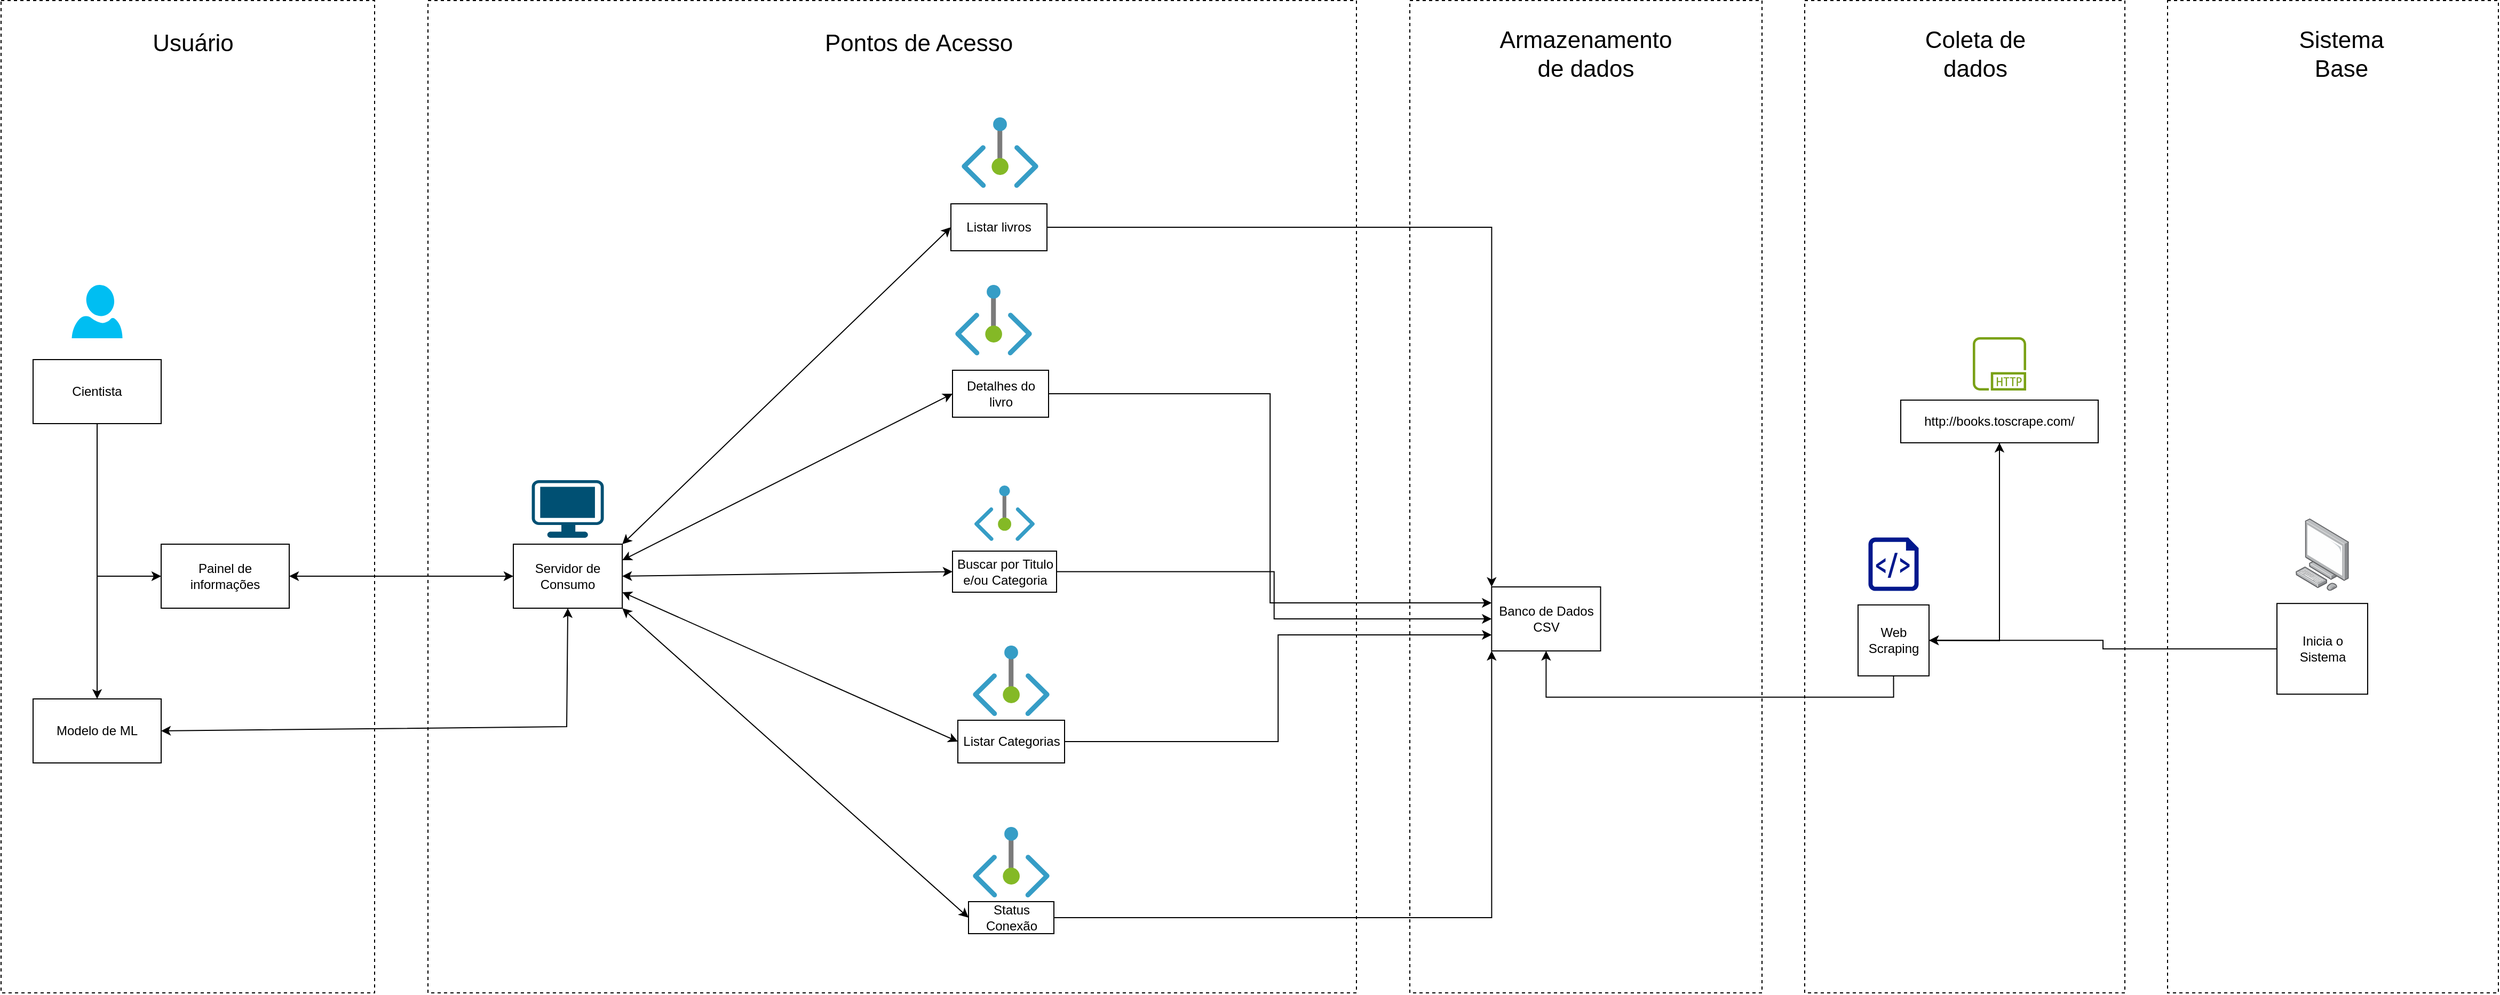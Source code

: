 <mxfile version="28.0.7">
  <diagram name="Página-1" id="dUXgnm7yONLz69N2s4dn">
    <mxGraphModel dx="3311" dy="1379" grid="1" gridSize="10" guides="1" tooltips="1" connect="1" arrows="1" fold="1" page="1" pageScale="1" pageWidth="827" pageHeight="1169" math="0" shadow="0">
      <root>
        <mxCell id="0" />
        <mxCell id="1" parent="0" />
        <mxCell id="Ir2DKbdVODXzLXh9O0Dr-135" value="" style="rounded=0;whiteSpace=wrap;html=1;fillColor=none;dashed=1;" vertex="1" parent="1">
          <mxGeometry x="-140" y="89.53" width="870" height="930" as="geometry" />
        </mxCell>
        <mxCell id="Ir2DKbdVODXzLXh9O0Dr-30" value="" style="group" vertex="1" connectable="0" parent="1">
          <mxGeometry x="351.5" y="534" width="97.5" height="110" as="geometry" />
        </mxCell>
        <mxCell id="Ir2DKbdVODXzLXh9O0Dr-22" value="" style="image;aspect=fixed;html=1;points=[];align=center;fontSize=12;image=img/lib/azure2/networking/Private_Endpoint.svg;" vertex="1" parent="Ir2DKbdVODXzLXh9O0Dr-30">
          <mxGeometry x="20.461" y="10" width="56.571" height="51.857" as="geometry" />
        </mxCell>
        <mxCell id="Ir2DKbdVODXzLXh9O0Dr-28" value="Buscar por Titulo e/ou Categoria" style="rounded=0;whiteSpace=wrap;html=1;" vertex="1" parent="Ir2DKbdVODXzLXh9O0Dr-30">
          <mxGeometry y="71.5" width="97.5" height="38.5" as="geometry" />
        </mxCell>
        <mxCell id="Ir2DKbdVODXzLXh9O0Dr-31" value="" style="group" vertex="1" connectable="0" parent="1">
          <mxGeometry x="351.5" y="356" width="90" height="124" as="geometry" />
        </mxCell>
        <mxCell id="Ir2DKbdVODXzLXh9O0Dr-21" value="" style="image;aspect=fixed;html=1;points=[];align=center;fontSize=12;image=img/lib/azure2/networking/Private_Endpoint.svg;" vertex="1" parent="Ir2DKbdVODXzLXh9O0Dr-31">
          <mxGeometry x="2.5" width="72" height="66" as="geometry" />
        </mxCell>
        <mxCell id="Ir2DKbdVODXzLXh9O0Dr-29" value="Detalhes do livro" style="rounded=0;whiteSpace=wrap;html=1;" vertex="1" parent="Ir2DKbdVODXzLXh9O0Dr-31">
          <mxGeometry y="80" width="90" height="44" as="geometry" />
        </mxCell>
        <mxCell id="Ir2DKbdVODXzLXh9O0Dr-33" value="" style="group" vertex="1" connectable="0" parent="1">
          <mxGeometry x="366.5" y="684" width="90" height="120" as="geometry" />
        </mxCell>
        <mxCell id="Ir2DKbdVODXzLXh9O0Dr-23" value="" style="image;aspect=fixed;html=1;points=[];align=center;fontSize=12;image=img/lib/azure2/networking/Private_Endpoint.svg;" vertex="1" parent="Ir2DKbdVODXzLXh9O0Dr-33">
          <mxGeometry x="4" y="10" width="72" height="66" as="geometry" />
        </mxCell>
        <mxCell id="Ir2DKbdVODXzLXh9O0Dr-26" value="Listar Categorias" style="rounded=0;whiteSpace=wrap;html=1;" vertex="1" parent="Ir2DKbdVODXzLXh9O0Dr-33">
          <mxGeometry x="-10" y="80" width="100" height="40" as="geometry" />
        </mxCell>
        <mxCell id="Ir2DKbdVODXzLXh9O0Dr-34" value="" style="group" vertex="1" connectable="0" parent="1">
          <mxGeometry x="366.5" y="854" width="80" height="110" as="geometry" />
        </mxCell>
        <mxCell id="Ir2DKbdVODXzLXh9O0Dr-24" value="" style="image;aspect=fixed;html=1;points=[];align=center;fontSize=12;image=img/lib/azure2/networking/Private_Endpoint.svg;" vertex="1" parent="Ir2DKbdVODXzLXh9O0Dr-34">
          <mxGeometry x="4" y="10" width="72" height="66" as="geometry" />
        </mxCell>
        <mxCell id="Ir2DKbdVODXzLXh9O0Dr-25" value="Status Conexão" style="rounded=0;whiteSpace=wrap;html=1;" vertex="1" parent="Ir2DKbdVODXzLXh9O0Dr-34">
          <mxGeometry y="80" width="80" height="30" as="geometry" />
        </mxCell>
        <mxCell id="Ir2DKbdVODXzLXh9O0Dr-59" style="edgeStyle=orthogonalEdgeStyle;rounded=0;orthogonalLoop=1;jettySize=auto;html=1;exitX=1;exitY=0.5;exitDx=0;exitDy=0;entryX=0;entryY=0;entryDx=0;entryDy=0;" edge="1" parent="1" source="Ir2DKbdVODXzLXh9O0Dr-27" target="Ir2DKbdVODXzLXh9O0Dr-71">
          <mxGeometry relative="1" as="geometry" />
        </mxCell>
        <mxCell id="Ir2DKbdVODXzLXh9O0Dr-60" style="edgeStyle=orthogonalEdgeStyle;rounded=0;orthogonalLoop=1;jettySize=auto;html=1;entryX=0;entryY=0.25;entryDx=0;entryDy=0;" edge="1" parent="1" source="Ir2DKbdVODXzLXh9O0Dr-29" target="Ir2DKbdVODXzLXh9O0Dr-71">
          <mxGeometry relative="1" as="geometry" />
        </mxCell>
        <mxCell id="Ir2DKbdVODXzLXh9O0Dr-61" style="edgeStyle=orthogonalEdgeStyle;rounded=0;orthogonalLoop=1;jettySize=auto;html=1;entryX=0;entryY=0.5;entryDx=0;entryDy=0;" edge="1" parent="1" source="Ir2DKbdVODXzLXh9O0Dr-28" target="Ir2DKbdVODXzLXh9O0Dr-71">
          <mxGeometry relative="1" as="geometry" />
        </mxCell>
        <mxCell id="Ir2DKbdVODXzLXh9O0Dr-62" style="edgeStyle=orthogonalEdgeStyle;rounded=0;orthogonalLoop=1;jettySize=auto;html=1;entryX=0;entryY=0.75;entryDx=0;entryDy=0;" edge="1" parent="1" source="Ir2DKbdVODXzLXh9O0Dr-26" target="Ir2DKbdVODXzLXh9O0Dr-71">
          <mxGeometry relative="1" as="geometry" />
        </mxCell>
        <mxCell id="Ir2DKbdVODXzLXh9O0Dr-63" style="edgeStyle=orthogonalEdgeStyle;rounded=0;orthogonalLoop=1;jettySize=auto;html=1;entryX=0;entryY=1;entryDx=0;entryDy=0;exitX=1;exitY=0.5;exitDx=0;exitDy=0;" edge="1" parent="1" source="Ir2DKbdVODXzLXh9O0Dr-25" target="Ir2DKbdVODXzLXh9O0Dr-71">
          <mxGeometry relative="1" as="geometry" />
        </mxCell>
        <mxCell id="Ir2DKbdVODXzLXh9O0Dr-75" value="" style="group" vertex="1" connectable="0" parent="1">
          <mxGeometry x="-60" y="529" width="102.07" height="130" as="geometry" />
        </mxCell>
        <mxCell id="Ir2DKbdVODXzLXh9O0Dr-76" value="" style="points=[[0.03,0.03,0],[0.5,0,0],[0.97,0.03,0],[1,0.4,0],[0.97,0.745,0],[0.5,1,0],[0.03,0.745,0],[0,0.4,0]];verticalLabelPosition=bottom;sketch=0;html=1;verticalAlign=top;aspect=fixed;align=center;pointerEvents=1;shape=mxgraph.cisco19.workstation;fillColor=#005073;strokeColor=none;" vertex="1" parent="Ir2DKbdVODXzLXh9O0Dr-75">
          <mxGeometry x="17.28" y="10" width="67.5" height="54" as="geometry" />
        </mxCell>
        <mxCell id="Ir2DKbdVODXzLXh9O0Dr-77" value="Servidor de Consumo" style="rounded=0;whiteSpace=wrap;html=1;" vertex="1" parent="Ir2DKbdVODXzLXh9O0Dr-75">
          <mxGeometry y="70" width="102.07" height="60" as="geometry" />
        </mxCell>
        <mxCell id="Ir2DKbdVODXzLXh9O0Dr-84" value="" style="endArrow=classic;startArrow=classic;html=1;rounded=0;entryX=0;entryY=0.5;entryDx=0;entryDy=0;exitX=1;exitY=0.75;exitDx=0;exitDy=0;" edge="1" parent="1" source="Ir2DKbdVODXzLXh9O0Dr-77" target="Ir2DKbdVODXzLXh9O0Dr-26">
          <mxGeometry width="50" height="50" relative="1" as="geometry">
            <mxPoint x="-10" y="639" as="sourcePoint" />
            <mxPoint x="220" y="539" as="targetPoint" />
            <Array as="points" />
          </mxGeometry>
        </mxCell>
        <mxCell id="Ir2DKbdVODXzLXh9O0Dr-86" value="" style="endArrow=classic;startArrow=classic;html=1;rounded=0;entryX=1;entryY=1;entryDx=0;entryDy=0;exitX=0;exitY=0.5;exitDx=0;exitDy=0;" edge="1" parent="1" source="Ir2DKbdVODXzLXh9O0Dr-25" target="Ir2DKbdVODXzLXh9O0Dr-77">
          <mxGeometry width="50" height="50" relative="1" as="geometry">
            <mxPoint x="170" y="589" as="sourcePoint" />
            <mxPoint x="220" y="539" as="targetPoint" />
          </mxGeometry>
        </mxCell>
        <mxCell id="Ir2DKbdVODXzLXh9O0Dr-88" value="" style="endArrow=classic;startArrow=classic;html=1;rounded=0;entryX=1;entryY=0.5;entryDx=0;entryDy=0;exitX=0;exitY=0.5;exitDx=0;exitDy=0;" edge="1" parent="1" source="Ir2DKbdVODXzLXh9O0Dr-28" target="Ir2DKbdVODXzLXh9O0Dr-77">
          <mxGeometry width="50" height="50" relative="1" as="geometry">
            <mxPoint x="930" y="1114" as="sourcePoint" />
            <mxPoint x="1133" y="849" as="targetPoint" />
          </mxGeometry>
        </mxCell>
        <mxCell id="Ir2DKbdVODXzLXh9O0Dr-89" value="" style="endArrow=classic;startArrow=classic;html=1;rounded=0;exitX=0;exitY=0.5;exitDx=0;exitDy=0;entryX=1;entryY=0.25;entryDx=0;entryDy=0;" edge="1" parent="1" source="Ir2DKbdVODXzLXh9O0Dr-29" target="Ir2DKbdVODXzLXh9O0Dr-77">
          <mxGeometry width="50" height="50" relative="1" as="geometry">
            <mxPoint x="650" y="419" as="sourcePoint" />
            <mxPoint x="-10" y="604" as="targetPoint" />
          </mxGeometry>
        </mxCell>
        <mxCell id="Ir2DKbdVODXzLXh9O0Dr-90" value="" style="endArrow=classic;startArrow=classic;html=1;rounded=0;exitX=0;exitY=0.5;exitDx=0;exitDy=0;entryX=1;entryY=0;entryDx=0;entryDy=0;" edge="1" parent="1" source="Ir2DKbdVODXzLXh9O0Dr-27" target="Ir2DKbdVODXzLXh9O0Dr-77">
          <mxGeometry width="50" height="50" relative="1" as="geometry">
            <mxPoint x="650" y="275" as="sourcePoint" />
            <mxPoint x="-10" y="589" as="targetPoint" />
          </mxGeometry>
        </mxCell>
        <mxCell id="Ir2DKbdVODXzLXh9O0Dr-91" value="Modelo de ML" style="rounded=0;whiteSpace=wrap;html=1;" vertex="1" parent="1">
          <mxGeometry x="-510" y="744.0" width="120" height="60" as="geometry" />
        </mxCell>
        <mxCell id="Ir2DKbdVODXzLXh9O0Dr-107" style="edgeStyle=orthogonalEdgeStyle;rounded=0;orthogonalLoop=1;jettySize=auto;html=1;exitX=1;exitY=0.5;exitDx=0;exitDy=0;entryX=0.5;entryY=1;entryDx=0;entryDy=0;" edge="1" parent="1" source="Ir2DKbdVODXzLXh9O0Dr-41" target="Ir2DKbdVODXzLXh9O0Dr-103">
          <mxGeometry relative="1" as="geometry" />
        </mxCell>
        <mxCell id="Ir2DKbdVODXzLXh9O0Dr-100" value="" style="rounded=0;whiteSpace=wrap;html=1;fillColor=none;dashed=1;" vertex="1" parent="1">
          <mxGeometry x="1490" y="89.53" width="310" height="930" as="geometry" />
        </mxCell>
        <mxCell id="Ir2DKbdVODXzLXh9O0Dr-108" style="edgeStyle=orthogonalEdgeStyle;rounded=0;orthogonalLoop=1;jettySize=auto;html=1;entryX=1;entryY=0.5;entryDx=0;entryDy=0;" edge="1" parent="1" source="Ir2DKbdVODXzLXh9O0Dr-103" target="Ir2DKbdVODXzLXh9O0Dr-41">
          <mxGeometry relative="1" as="geometry" />
        </mxCell>
        <mxCell id="Ir2DKbdVODXzLXh9O0Dr-110" value="" style="group" vertex="1" connectable="0" parent="1">
          <mxGeometry x="1200" y="586.73" width="66.5" height="135.68" as="geometry" />
        </mxCell>
        <mxCell id="Ir2DKbdVODXzLXh9O0Dr-13" value="" style="sketch=0;aspect=fixed;pointerEvents=1;shadow=0;dashed=0;html=1;strokeColor=none;labelPosition=center;verticalLabelPosition=bottom;verticalAlign=top;align=center;fillColor=#00188D;shape=mxgraph.azure.script_file" vertex="1" parent="Ir2DKbdVODXzLXh9O0Dr-110">
          <mxGeometry x="9.75" y="6" width="47" height="50" as="geometry" />
        </mxCell>
        <mxCell id="Ir2DKbdVODXzLXh9O0Dr-41" value="Web Scraping" style="whiteSpace=wrap;html=1;aspect=fixed;" vertex="1" parent="Ir2DKbdVODXzLXh9O0Dr-110">
          <mxGeometry y="69.18" width="66.5" height="66.5" as="geometry" />
        </mxCell>
        <mxCell id="Ir2DKbdVODXzLXh9O0Dr-112" value="" style="group;strokeColor=none;" vertex="1" connectable="0" parent="1">
          <mxGeometry x="1592.5" y="569.57" width="85" height="170" as="geometry" />
        </mxCell>
        <mxCell id="Ir2DKbdVODXzLXh9O0Dr-10" value="" style="image;points=[];aspect=fixed;html=1;align=center;shadow=0;dashed=0;image=img/lib/allied_telesis/computer_and_terminals/Personal_Computer.svg;" vertex="1" parent="Ir2DKbdVODXzLXh9O0Dr-112">
          <mxGeometry x="17.5" y="5.4" width="50" height="67.76" as="geometry" />
        </mxCell>
        <mxCell id="Ir2DKbdVODXzLXh9O0Dr-38" value="Inicia o Sistema" style="whiteSpace=wrap;html=1;aspect=fixed;strokeColor=default;fillColor=none;" vertex="1" parent="Ir2DKbdVODXzLXh9O0Dr-112">
          <mxGeometry y="85" width="85" height="85" as="geometry" />
        </mxCell>
        <mxCell id="Ir2DKbdVODXzLXh9O0Dr-113" style="edgeStyle=orthogonalEdgeStyle;rounded=0;orthogonalLoop=1;jettySize=auto;html=1;exitX=0;exitY=0.5;exitDx=0;exitDy=0;" edge="1" parent="1" source="Ir2DKbdVODXzLXh9O0Dr-38" target="Ir2DKbdVODXzLXh9O0Dr-41">
          <mxGeometry relative="1" as="geometry" />
        </mxCell>
        <mxCell id="Ir2DKbdVODXzLXh9O0Dr-116" style="edgeStyle=orthogonalEdgeStyle;rounded=0;orthogonalLoop=1;jettySize=auto;html=1;exitX=0.5;exitY=1;exitDx=0;exitDy=0;entryX=0.5;entryY=1;entryDx=0;entryDy=0;" edge="1" parent="1" source="Ir2DKbdVODXzLXh9O0Dr-41" target="Ir2DKbdVODXzLXh9O0Dr-71">
          <mxGeometry relative="1" as="geometry">
            <mxPoint x="952.714" y="699.04" as="targetPoint" />
          </mxGeometry>
        </mxCell>
        <mxCell id="Ir2DKbdVODXzLXh9O0Dr-118" value="" style="group" vertex="1" connectable="0" parent="1">
          <mxGeometry x="1240" y="404.97" width="185" height="99" as="geometry" />
        </mxCell>
        <mxCell id="Ir2DKbdVODXzLXh9O0Dr-11" value="" style="sketch=0;outlineConnect=0;fontColor=#232F3E;gradientColor=none;fillColor=#7AA116;strokeColor=none;dashed=0;verticalLabelPosition=bottom;verticalAlign=top;align=center;html=1;fontSize=12;fontStyle=0;aspect=fixed;pointerEvents=1;shape=mxgraph.aws4.http_protocol;" vertex="1" parent="Ir2DKbdVODXzLXh9O0Dr-118">
          <mxGeometry x="67.5" width="50" height="50" as="geometry" />
        </mxCell>
        <mxCell id="Ir2DKbdVODXzLXh9O0Dr-103" value="http://books.toscrape.com/" style="rounded=0;whiteSpace=wrap;html=1;" vertex="1" parent="Ir2DKbdVODXzLXh9O0Dr-118">
          <mxGeometry y="59" width="185" height="40" as="geometry" />
        </mxCell>
        <mxCell id="Ir2DKbdVODXzLXh9O0Dr-119" value="" style="rounded=0;whiteSpace=wrap;html=1;fillColor=none;dashed=1;" vertex="1" parent="1">
          <mxGeometry x="780" y="89.53" width="330" height="930" as="geometry" />
        </mxCell>
        <mxCell id="Ir2DKbdVODXzLXh9O0Dr-121" value="" style="rounded=0;whiteSpace=wrap;html=1;fillColor=none;dashed=1;" vertex="1" parent="1">
          <mxGeometry x="1150" y="89.53" width="300" height="930" as="geometry" />
        </mxCell>
        <mxCell id="Ir2DKbdVODXzLXh9O0Dr-125" style="edgeStyle=orthogonalEdgeStyle;rounded=0;orthogonalLoop=1;jettySize=auto;html=1;exitX=0.5;exitY=1;exitDx=0;exitDy=0;" edge="1" parent="1" source="Ir2DKbdVODXzLXh9O0Dr-65" target="Ir2DKbdVODXzLXh9O0Dr-91">
          <mxGeometry relative="1" as="geometry" />
        </mxCell>
        <mxCell id="Ir2DKbdVODXzLXh9O0Dr-128" value="" style="endArrow=classic;startArrow=classic;html=1;rounded=0;exitX=1;exitY=0.5;exitDx=0;exitDy=0;entryX=0.5;entryY=1;entryDx=0;entryDy=0;" edge="1" parent="1" source="Ir2DKbdVODXzLXh9O0Dr-91" target="Ir2DKbdVODXzLXh9O0Dr-77">
          <mxGeometry width="50" height="50" relative="1" as="geometry">
            <mxPoint x="-100" y="789" as="sourcePoint" />
            <mxPoint x="-210" y="635.874" as="targetPoint" />
            <Array as="points">
              <mxPoint x="-10" y="770" />
            </Array>
          </mxGeometry>
        </mxCell>
        <mxCell id="Ir2DKbdVODXzLXh9O0Dr-129" value="Armazenamento de dados" style="rounded=0;whiteSpace=wrap;html=1;fontSize=22;fillColor=none;strokeColor=none;" vertex="1" parent="1">
          <mxGeometry x="850" y="110" width="190" height="60" as="geometry" />
        </mxCell>
        <mxCell id="Ir2DKbdVODXzLXh9O0Dr-130" value="Coleta de dados" style="rounded=0;whiteSpace=wrap;html=1;spacing=2;fontSize=22;strokeColor=none;" vertex="1" parent="1">
          <mxGeometry x="1250" y="110" width="120" height="60" as="geometry" />
        </mxCell>
        <mxCell id="Ir2DKbdVODXzLXh9O0Dr-131" value="Sistema Base" style="rounded=0;whiteSpace=wrap;html=1;spacing=2;fontSize=22;strokeColor=none;" vertex="1" parent="1">
          <mxGeometry x="1592.5" y="110" width="120" height="60" as="geometry" />
        </mxCell>
        <mxCell id="Ir2DKbdVODXzLXh9O0Dr-134" value="" style="rounded=0;whiteSpace=wrap;html=1;fillColor=none;dashed=1;" vertex="1" parent="1">
          <mxGeometry x="-540" y="89.53" width="350" height="930" as="geometry" />
        </mxCell>
        <mxCell id="Ir2DKbdVODXzLXh9O0Dr-18" value="" style="image;aspect=fixed;html=1;points=[];align=center;fontSize=12;image=img/lib/azure2/networking/Private_Endpoint.svg;" vertex="1" parent="1">
          <mxGeometry x="360" y="199" width="72" height="66" as="geometry" />
        </mxCell>
        <mxCell id="Ir2DKbdVODXzLXh9O0Dr-27" value="Listar livros" style="rounded=0;whiteSpace=wrap;html=1;" vertex="1" parent="1">
          <mxGeometry x="350" y="280" width="90" height="44" as="geometry" />
        </mxCell>
        <mxCell id="Ir2DKbdVODXzLXh9O0Dr-132" value="Pontos de Acesso" style="rounded=0;whiteSpace=wrap;html=1;fontSize=22;fillColor=none;strokeColor=none;" vertex="1" parent="1">
          <mxGeometry x="170" y="100" width="300" height="60" as="geometry" />
        </mxCell>
        <mxCell id="Ir2DKbdVODXzLXh9O0Dr-136" value="Usuário" style="rounded=0;whiteSpace=wrap;html=1;fontSize=22;fillColor=none;strokeColor=none;" vertex="1" parent="1">
          <mxGeometry x="-510" y="100" width="300" height="60" as="geometry" />
        </mxCell>
        <mxCell id="Ir2DKbdVODXzLXh9O0Dr-139" value="" style="group" vertex="1" connectable="0" parent="1">
          <mxGeometry x="856.67" y="579" width="102.07" height="135.67" as="geometry" />
        </mxCell>
        <mxCell id="Ir2DKbdVODXzLXh9O0Dr-138" value="" style="group" vertex="1" connectable="0" parent="Ir2DKbdVODXzLXh9O0Dr-139">
          <mxGeometry width="102.07" height="135.67" as="geometry" />
        </mxCell>
        <mxCell id="Ir2DKbdVODXzLXh9O0Dr-137" value="" style="shape=image;html=1;verticalAlign=top;verticalLabelPosition=bottom;labelBackgroundColor=#ffffff;imageAspect=0;aspect=fixed;image=https://icons.diagrams.net/icon-cache1/Document_icons-2697/647702-excel-1195.svg" vertex="1" parent="Ir2DKbdVODXzLXh9O0Dr-138">
          <mxGeometry x="25.41" width="51.257" height="51.257" as="geometry" />
        </mxCell>
        <mxCell id="Ir2DKbdVODXzLXh9O0Dr-71" value="Banco de Dados CSV" style="rounded=0;whiteSpace=wrap;html=1;" vertex="1" parent="Ir2DKbdVODXzLXh9O0Dr-139">
          <mxGeometry y="60.04" width="102.07" height="60" as="geometry" />
        </mxCell>
        <mxCell id="Ir2DKbdVODXzLXh9O0Dr-64" value="" style="verticalLabelPosition=bottom;html=1;verticalAlign=top;align=center;strokeColor=none;fillColor=#00BEF2;shape=mxgraph.azure.user;" vertex="1" parent="1">
          <mxGeometry x="-473.75" y="356.0" width="47.5" height="50" as="geometry" />
        </mxCell>
        <mxCell id="Ir2DKbdVODXzLXh9O0Dr-147" style="edgeStyle=orthogonalEdgeStyle;rounded=0;orthogonalLoop=1;jettySize=auto;html=1;entryX=0;entryY=0.5;entryDx=0;entryDy=0;" edge="1" parent="1" source="Ir2DKbdVODXzLXh9O0Dr-65" target="Ir2DKbdVODXzLXh9O0Dr-144">
          <mxGeometry relative="1" as="geometry" />
        </mxCell>
        <mxCell id="Ir2DKbdVODXzLXh9O0Dr-65" value="Cientista" style="rounded=0;whiteSpace=wrap;html=1;" vertex="1" parent="1">
          <mxGeometry x="-510" y="426.0" width="120" height="60" as="geometry" />
        </mxCell>
        <mxCell id="Ir2DKbdVODXzLXh9O0Dr-144" value="Painel de informações" style="rounded=0;whiteSpace=wrap;html=1;" vertex="1" parent="1">
          <mxGeometry x="-390" y="599" width="120" height="60" as="geometry" />
        </mxCell>
        <mxCell id="Ir2DKbdVODXzLXh9O0Dr-146" value="" style="endArrow=classic;startArrow=classic;html=1;rounded=0;exitX=1;exitY=0.5;exitDx=0;exitDy=0;entryX=0;entryY=0.5;entryDx=0;entryDy=0;" edge="1" parent="1" source="Ir2DKbdVODXzLXh9O0Dr-144" target="Ir2DKbdVODXzLXh9O0Dr-77">
          <mxGeometry width="50" height="50" relative="1" as="geometry">
            <mxPoint x="40" y="709.57" as="sourcePoint" />
            <mxPoint x="131" y="579.57" as="targetPoint" />
            <Array as="points" />
          </mxGeometry>
        </mxCell>
      </root>
    </mxGraphModel>
  </diagram>
</mxfile>
